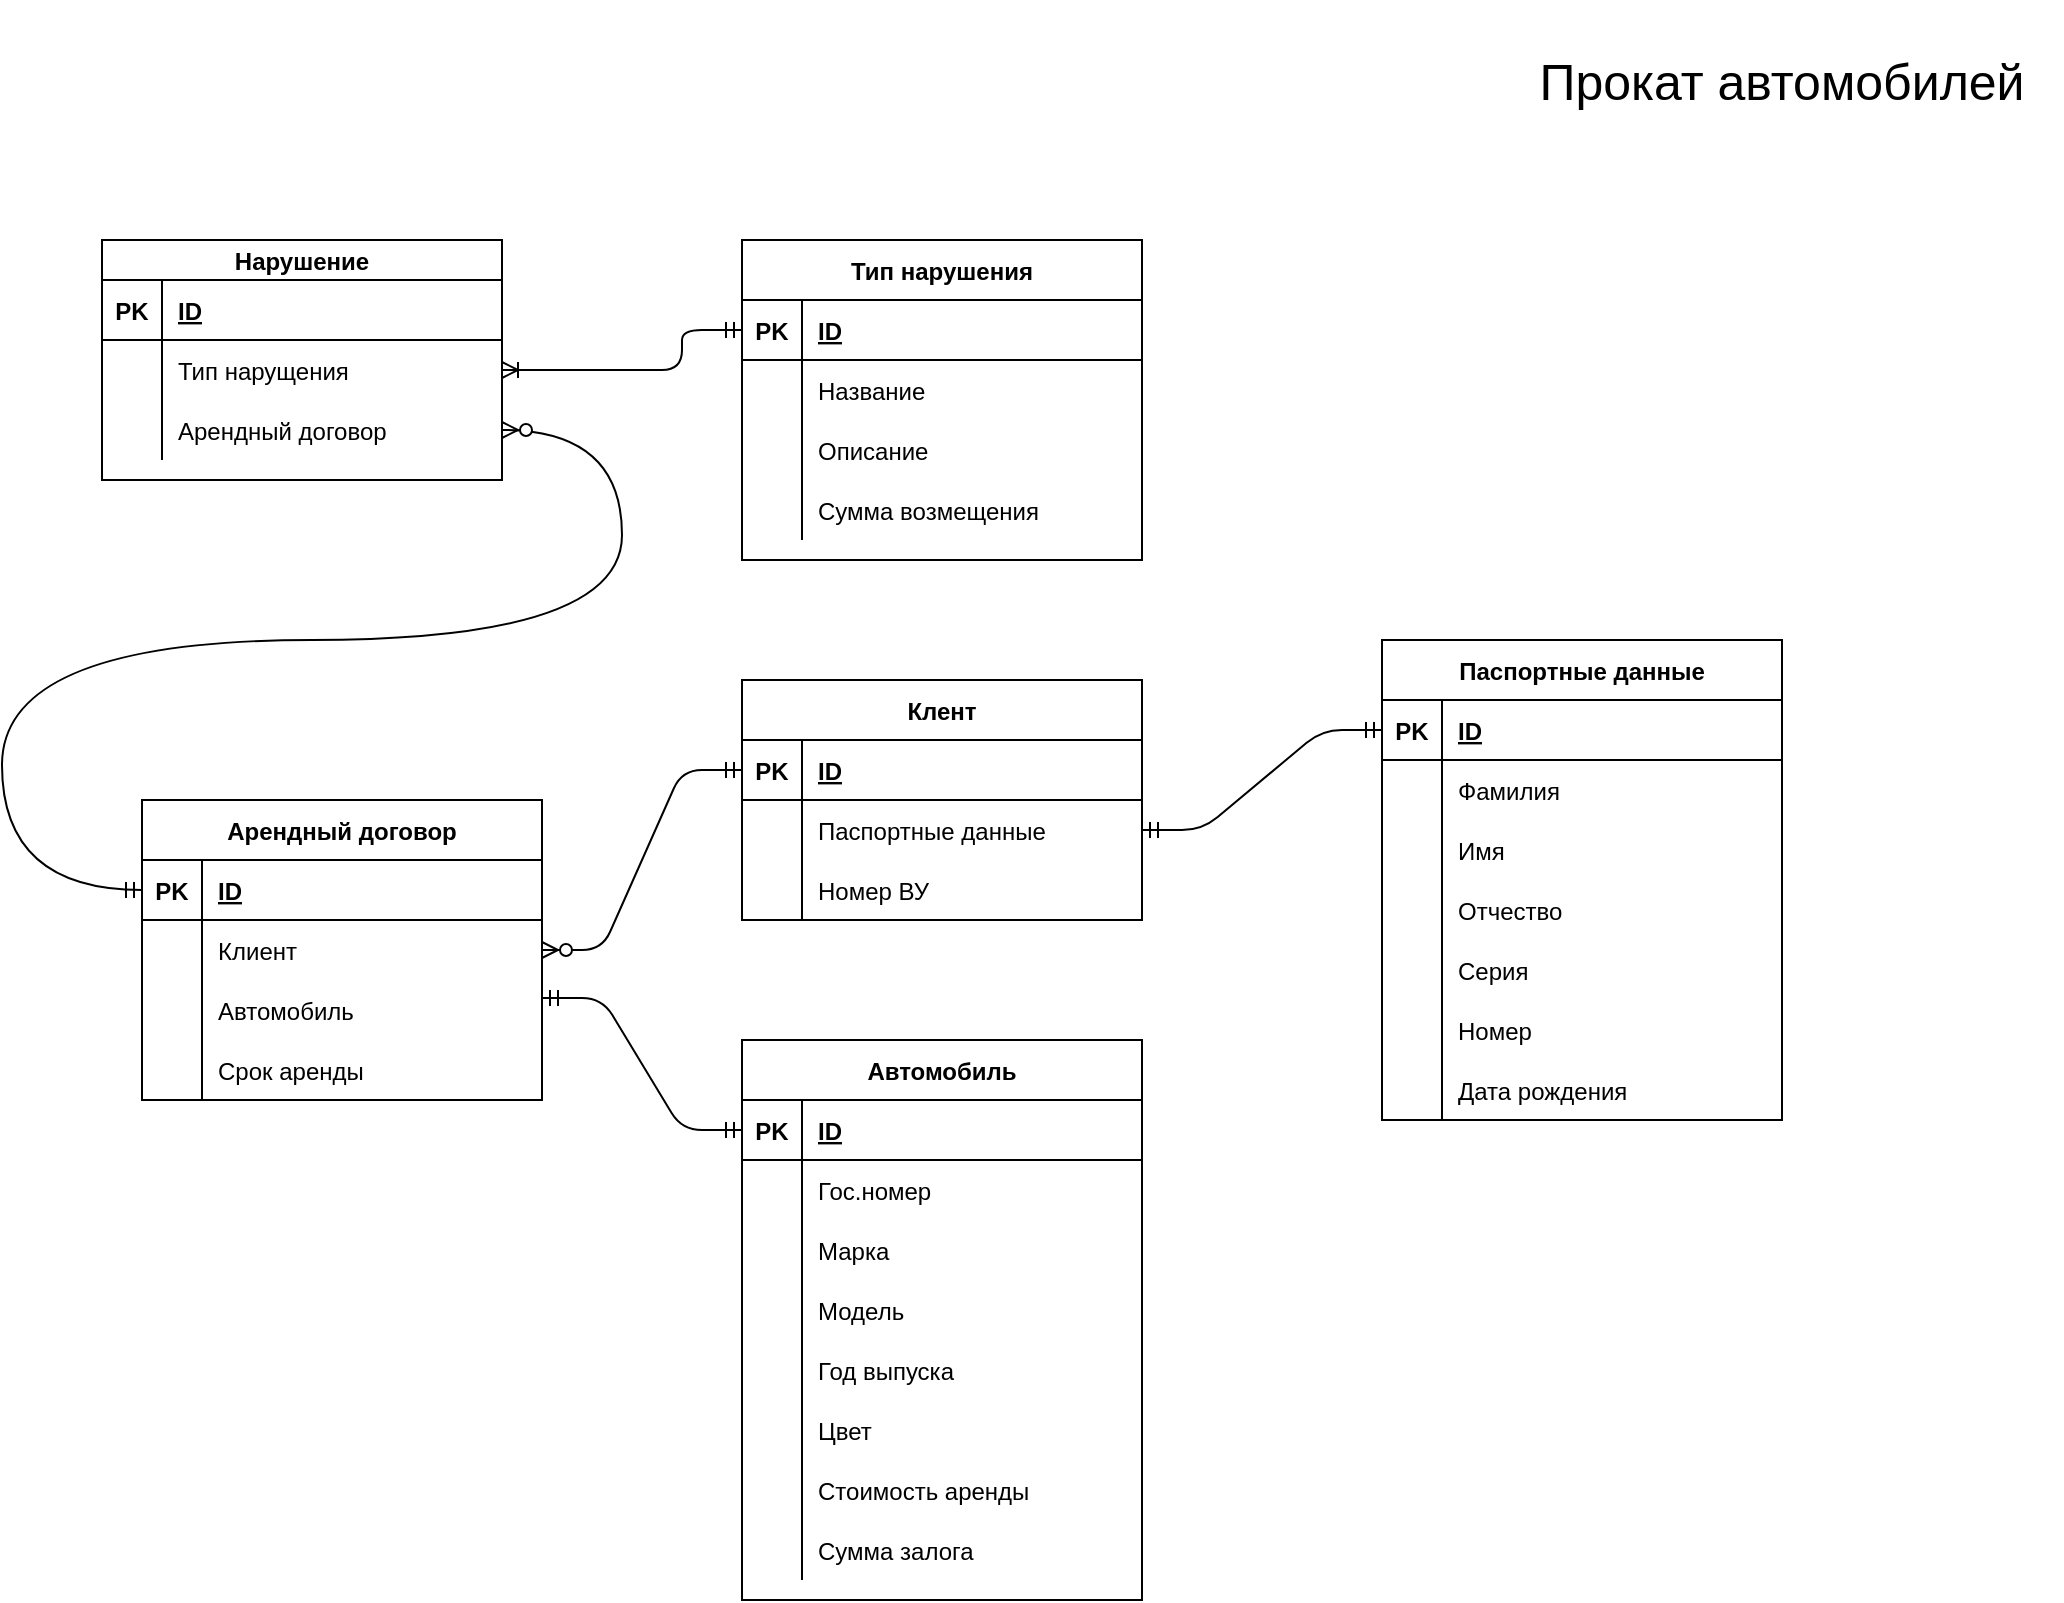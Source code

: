 <mxfile version="15.1.4" type="github">
  <diagram name="Page-1" id="e56a1550-8fbb-45ad-956c-1786394a9013">
    <mxGraphModel dx="1360" dy="829" grid="1" gridSize="10" guides="1" tooltips="1" connect="1" arrows="1" fold="1" page="1" pageScale="1" pageWidth="1100" pageHeight="850" background="none" math="0" shadow="0">
      <root>
        <mxCell id="0" />
        <mxCell id="1" parent="0" />
        <mxCell id="ljTXzxOZMEwX_iiFz3iI-2" value="&lt;font style=&quot;font-size: 25px&quot;&gt;Прокат автомобилей&lt;/font&gt;" style="text;html=1;strokeColor=none;fillColor=none;align=center;verticalAlign=middle;whiteSpace=wrap;rounded=0;" parent="1" vertex="1">
          <mxGeometry x="820" width="280" height="80" as="geometry" />
        </mxCell>
        <mxCell id="ljTXzxOZMEwX_iiFz3iI-3" value="Автомобиль" style="shape=table;startSize=30;container=1;collapsible=1;childLayout=tableLayout;fixedRows=1;rowLines=0;fontStyle=1;align=center;resizeLast=1;" parent="1" vertex="1">
          <mxGeometry x="440" y="520" width="200" height="280" as="geometry" />
        </mxCell>
        <mxCell id="ljTXzxOZMEwX_iiFz3iI-4" value="" style="shape=partialRectangle;collapsible=0;dropTarget=0;pointerEvents=0;fillColor=none;top=0;left=0;bottom=1;right=0;points=[[0,0.5],[1,0.5]];portConstraint=eastwest;" parent="ljTXzxOZMEwX_iiFz3iI-3" vertex="1">
          <mxGeometry y="30" width="200" height="30" as="geometry" />
        </mxCell>
        <mxCell id="ljTXzxOZMEwX_iiFz3iI-5" value="PK" style="shape=partialRectangle;connectable=0;fillColor=none;top=0;left=0;bottom=0;right=0;fontStyle=1;overflow=hidden;" parent="ljTXzxOZMEwX_iiFz3iI-4" vertex="1">
          <mxGeometry width="30" height="30" as="geometry" />
        </mxCell>
        <mxCell id="ljTXzxOZMEwX_iiFz3iI-6" value="ID" style="shape=partialRectangle;connectable=0;fillColor=none;top=0;left=0;bottom=0;right=0;align=left;spacingLeft=6;fontStyle=5;overflow=hidden;" parent="ljTXzxOZMEwX_iiFz3iI-4" vertex="1">
          <mxGeometry x="30" width="170" height="30" as="geometry" />
        </mxCell>
        <mxCell id="ljTXzxOZMEwX_iiFz3iI-10" value="" style="shape=partialRectangle;collapsible=0;dropTarget=0;pointerEvents=0;fillColor=none;top=0;left=0;bottom=0;right=0;points=[[0,0.5],[1,0.5]];portConstraint=eastwest;" parent="ljTXzxOZMEwX_iiFz3iI-3" vertex="1">
          <mxGeometry y="60" width="200" height="30" as="geometry" />
        </mxCell>
        <mxCell id="ljTXzxOZMEwX_iiFz3iI-11" value="" style="shape=partialRectangle;connectable=0;fillColor=none;top=0;left=0;bottom=0;right=0;editable=1;overflow=hidden;" parent="ljTXzxOZMEwX_iiFz3iI-10" vertex="1">
          <mxGeometry width="30" height="30" as="geometry" />
        </mxCell>
        <mxCell id="ljTXzxOZMEwX_iiFz3iI-12" value="Гос.номер" style="shape=partialRectangle;connectable=0;fillColor=none;top=0;left=0;bottom=0;right=0;align=left;spacingLeft=6;overflow=hidden;" parent="ljTXzxOZMEwX_iiFz3iI-10" vertex="1">
          <mxGeometry x="30" width="170" height="30" as="geometry" />
        </mxCell>
        <mxCell id="ljTXzxOZMEwX_iiFz3iI-13" value="" style="shape=partialRectangle;collapsible=0;dropTarget=0;pointerEvents=0;fillColor=none;top=0;left=0;bottom=0;right=0;points=[[0,0.5],[1,0.5]];portConstraint=eastwest;" parent="ljTXzxOZMEwX_iiFz3iI-3" vertex="1">
          <mxGeometry y="90" width="200" height="30" as="geometry" />
        </mxCell>
        <mxCell id="ljTXzxOZMEwX_iiFz3iI-14" value="" style="shape=partialRectangle;connectable=0;fillColor=none;top=0;left=0;bottom=0;right=0;editable=1;overflow=hidden;" parent="ljTXzxOZMEwX_iiFz3iI-13" vertex="1">
          <mxGeometry width="30" height="30" as="geometry" />
        </mxCell>
        <mxCell id="ljTXzxOZMEwX_iiFz3iI-15" value="Марка" style="shape=partialRectangle;connectable=0;fillColor=none;top=0;left=0;bottom=0;right=0;align=left;spacingLeft=6;overflow=hidden;" parent="ljTXzxOZMEwX_iiFz3iI-13" vertex="1">
          <mxGeometry x="30" width="170" height="30" as="geometry" />
        </mxCell>
        <mxCell id="ljTXzxOZMEwX_iiFz3iI-16" value="" style="shape=partialRectangle;collapsible=0;dropTarget=0;pointerEvents=0;fillColor=none;top=0;left=0;bottom=0;right=0;points=[[0,0.5],[1,0.5]];portConstraint=eastwest;" parent="ljTXzxOZMEwX_iiFz3iI-3" vertex="1">
          <mxGeometry y="120" width="200" height="30" as="geometry" />
        </mxCell>
        <mxCell id="ljTXzxOZMEwX_iiFz3iI-17" value="" style="shape=partialRectangle;connectable=0;fillColor=none;top=0;left=0;bottom=0;right=0;editable=1;overflow=hidden;" parent="ljTXzxOZMEwX_iiFz3iI-16" vertex="1">
          <mxGeometry width="30" height="30" as="geometry" />
        </mxCell>
        <mxCell id="ljTXzxOZMEwX_iiFz3iI-18" value="Модель" style="shape=partialRectangle;connectable=0;fillColor=none;top=0;left=0;bottom=0;right=0;align=left;spacingLeft=6;overflow=hidden;" parent="ljTXzxOZMEwX_iiFz3iI-16" vertex="1">
          <mxGeometry x="30" width="170" height="30" as="geometry" />
        </mxCell>
        <mxCell id="ljTXzxOZMEwX_iiFz3iI-19" value="" style="shape=partialRectangle;collapsible=0;dropTarget=0;pointerEvents=0;fillColor=none;top=0;left=0;bottom=0;right=0;points=[[0,0.5],[1,0.5]];portConstraint=eastwest;" parent="ljTXzxOZMEwX_iiFz3iI-3" vertex="1">
          <mxGeometry y="150" width="200" height="30" as="geometry" />
        </mxCell>
        <mxCell id="ljTXzxOZMEwX_iiFz3iI-20" value="" style="shape=partialRectangle;connectable=0;fillColor=none;top=0;left=0;bottom=0;right=0;editable=1;overflow=hidden;" parent="ljTXzxOZMEwX_iiFz3iI-19" vertex="1">
          <mxGeometry width="30" height="30" as="geometry" />
        </mxCell>
        <mxCell id="ljTXzxOZMEwX_iiFz3iI-21" value="Год выпуска" style="shape=partialRectangle;connectable=0;fillColor=none;top=0;left=0;bottom=0;right=0;align=left;spacingLeft=6;overflow=hidden;" parent="ljTXzxOZMEwX_iiFz3iI-19" vertex="1">
          <mxGeometry x="30" width="170" height="30" as="geometry" />
        </mxCell>
        <mxCell id="ljTXzxOZMEwX_iiFz3iI-35" value="" style="shape=partialRectangle;collapsible=0;dropTarget=0;pointerEvents=0;fillColor=none;top=0;left=0;bottom=0;right=0;points=[[0,0.5],[1,0.5]];portConstraint=eastwest;" parent="ljTXzxOZMEwX_iiFz3iI-3" vertex="1">
          <mxGeometry y="180" width="200" height="30" as="geometry" />
        </mxCell>
        <mxCell id="ljTXzxOZMEwX_iiFz3iI-36" value="" style="shape=partialRectangle;connectable=0;fillColor=none;top=0;left=0;bottom=0;right=0;editable=1;overflow=hidden;" parent="ljTXzxOZMEwX_iiFz3iI-35" vertex="1">
          <mxGeometry width="30" height="30" as="geometry" />
        </mxCell>
        <mxCell id="ljTXzxOZMEwX_iiFz3iI-37" value="Цвет" style="shape=partialRectangle;connectable=0;fillColor=none;top=0;left=0;bottom=0;right=0;align=left;spacingLeft=6;overflow=hidden;" parent="ljTXzxOZMEwX_iiFz3iI-35" vertex="1">
          <mxGeometry x="30" width="170" height="30" as="geometry" />
        </mxCell>
        <mxCell id="ljTXzxOZMEwX_iiFz3iI-57" value="" style="shape=partialRectangle;collapsible=0;dropTarget=0;pointerEvents=0;fillColor=none;top=0;left=0;bottom=0;right=0;points=[[0,0.5],[1,0.5]];portConstraint=eastwest;" parent="ljTXzxOZMEwX_iiFz3iI-3" vertex="1">
          <mxGeometry y="210" width="200" height="30" as="geometry" />
        </mxCell>
        <mxCell id="ljTXzxOZMEwX_iiFz3iI-58" value="" style="shape=partialRectangle;connectable=0;fillColor=none;top=0;left=0;bottom=0;right=0;editable=1;overflow=hidden;" parent="ljTXzxOZMEwX_iiFz3iI-57" vertex="1">
          <mxGeometry width="30" height="30" as="geometry" />
        </mxCell>
        <mxCell id="ljTXzxOZMEwX_iiFz3iI-59" value="Стоимость аренды" style="shape=partialRectangle;connectable=0;fillColor=none;top=0;left=0;bottom=0;right=0;align=left;spacingLeft=6;overflow=hidden;" parent="ljTXzxOZMEwX_iiFz3iI-57" vertex="1">
          <mxGeometry x="30" width="170" height="30" as="geometry" />
        </mxCell>
        <mxCell id="ljTXzxOZMEwX_iiFz3iI-38" value="" style="shape=partialRectangle;collapsible=0;dropTarget=0;pointerEvents=0;fillColor=none;top=0;left=0;bottom=0;right=0;points=[[0,0.5],[1,0.5]];portConstraint=eastwest;" parent="ljTXzxOZMEwX_iiFz3iI-3" vertex="1">
          <mxGeometry y="240" width="200" height="30" as="geometry" />
        </mxCell>
        <mxCell id="ljTXzxOZMEwX_iiFz3iI-39" value="" style="shape=partialRectangle;connectable=0;fillColor=none;top=0;left=0;bottom=0;right=0;editable=1;overflow=hidden;" parent="ljTXzxOZMEwX_iiFz3iI-38" vertex="1">
          <mxGeometry width="30" height="30" as="geometry" />
        </mxCell>
        <mxCell id="ljTXzxOZMEwX_iiFz3iI-40" value="Сумма залога" style="shape=partialRectangle;connectable=0;fillColor=none;top=0;left=0;bottom=0;right=0;align=left;spacingLeft=6;overflow=hidden;" parent="ljTXzxOZMEwX_iiFz3iI-38" vertex="1">
          <mxGeometry x="30" width="170" height="30" as="geometry" />
        </mxCell>
        <mxCell id="ljTXzxOZMEwX_iiFz3iI-22" value="Клент" style="shape=table;startSize=30;container=1;collapsible=1;childLayout=tableLayout;fixedRows=1;rowLines=0;fontStyle=1;align=center;resizeLast=1;" parent="1" vertex="1">
          <mxGeometry x="440" y="340" width="200" height="120" as="geometry" />
        </mxCell>
        <mxCell id="ljTXzxOZMEwX_iiFz3iI-23" value="" style="shape=partialRectangle;collapsible=0;dropTarget=0;pointerEvents=0;fillColor=none;top=0;left=0;bottom=1;right=0;points=[[0,0.5],[1,0.5]];portConstraint=eastwest;" parent="ljTXzxOZMEwX_iiFz3iI-22" vertex="1">
          <mxGeometry y="30" width="200" height="30" as="geometry" />
        </mxCell>
        <mxCell id="ljTXzxOZMEwX_iiFz3iI-24" value="PK" style="shape=partialRectangle;connectable=0;fillColor=none;top=0;left=0;bottom=0;right=0;fontStyle=1;overflow=hidden;" parent="ljTXzxOZMEwX_iiFz3iI-23" vertex="1">
          <mxGeometry width="30" height="30" as="geometry" />
        </mxCell>
        <mxCell id="ljTXzxOZMEwX_iiFz3iI-25" value="ID" style="shape=partialRectangle;connectable=0;fillColor=none;top=0;left=0;bottom=0;right=0;align=left;spacingLeft=6;fontStyle=5;overflow=hidden;" parent="ljTXzxOZMEwX_iiFz3iI-23" vertex="1">
          <mxGeometry x="30" width="170" height="30" as="geometry" />
        </mxCell>
        <mxCell id="ljTXzxOZMEwX_iiFz3iI-26" value="" style="shape=partialRectangle;collapsible=0;dropTarget=0;pointerEvents=0;fillColor=none;top=0;left=0;bottom=0;right=0;points=[[0,0.5],[1,0.5]];portConstraint=eastwest;" parent="ljTXzxOZMEwX_iiFz3iI-22" vertex="1">
          <mxGeometry y="60" width="200" height="30" as="geometry" />
        </mxCell>
        <mxCell id="ljTXzxOZMEwX_iiFz3iI-27" value="" style="shape=partialRectangle;connectable=0;fillColor=none;top=0;left=0;bottom=0;right=0;editable=1;overflow=hidden;" parent="ljTXzxOZMEwX_iiFz3iI-26" vertex="1">
          <mxGeometry width="30" height="30" as="geometry" />
        </mxCell>
        <mxCell id="ljTXzxOZMEwX_iiFz3iI-28" value="Паспортные данные" style="shape=partialRectangle;connectable=0;fillColor=none;top=0;left=0;bottom=0;right=0;align=left;spacingLeft=6;overflow=hidden;" parent="ljTXzxOZMEwX_iiFz3iI-26" vertex="1">
          <mxGeometry x="30" width="170" height="30" as="geometry" />
        </mxCell>
        <mxCell id="ljTXzxOZMEwX_iiFz3iI-29" value="" style="shape=partialRectangle;collapsible=0;dropTarget=0;pointerEvents=0;fillColor=none;top=0;left=0;bottom=0;right=0;points=[[0,0.5],[1,0.5]];portConstraint=eastwest;" parent="ljTXzxOZMEwX_iiFz3iI-22" vertex="1">
          <mxGeometry y="90" width="200" height="30" as="geometry" />
        </mxCell>
        <mxCell id="ljTXzxOZMEwX_iiFz3iI-30" value="" style="shape=partialRectangle;connectable=0;fillColor=none;top=0;left=0;bottom=0;right=0;editable=1;overflow=hidden;" parent="ljTXzxOZMEwX_iiFz3iI-29" vertex="1">
          <mxGeometry width="30" height="30" as="geometry" />
        </mxCell>
        <mxCell id="ljTXzxOZMEwX_iiFz3iI-31" value="Номер ВУ" style="shape=partialRectangle;connectable=0;fillColor=none;top=0;left=0;bottom=0;right=0;align=left;spacingLeft=6;overflow=hidden;" parent="ljTXzxOZMEwX_iiFz3iI-29" vertex="1">
          <mxGeometry x="30" width="170" height="30" as="geometry" />
        </mxCell>
        <mxCell id="ljTXzxOZMEwX_iiFz3iI-41" value="Арендный договор" style="shape=table;startSize=30;container=1;collapsible=1;childLayout=tableLayout;fixedRows=1;rowLines=0;fontStyle=1;align=center;resizeLast=1;" parent="1" vertex="1">
          <mxGeometry x="140" y="400" width="200" height="150" as="geometry" />
        </mxCell>
        <mxCell id="ljTXzxOZMEwX_iiFz3iI-42" value="" style="shape=partialRectangle;collapsible=0;dropTarget=0;pointerEvents=0;fillColor=none;top=0;left=0;bottom=1;right=0;points=[[0,0.5],[1,0.5]];portConstraint=eastwest;" parent="ljTXzxOZMEwX_iiFz3iI-41" vertex="1">
          <mxGeometry y="30" width="200" height="30" as="geometry" />
        </mxCell>
        <mxCell id="ljTXzxOZMEwX_iiFz3iI-43" value="PK" style="shape=partialRectangle;connectable=0;fillColor=none;top=0;left=0;bottom=0;right=0;fontStyle=1;overflow=hidden;" parent="ljTXzxOZMEwX_iiFz3iI-42" vertex="1">
          <mxGeometry width="30" height="30" as="geometry" />
        </mxCell>
        <mxCell id="ljTXzxOZMEwX_iiFz3iI-44" value="ID" style="shape=partialRectangle;connectable=0;fillColor=none;top=0;left=0;bottom=0;right=0;align=left;spacingLeft=6;fontStyle=5;overflow=hidden;" parent="ljTXzxOZMEwX_iiFz3iI-42" vertex="1">
          <mxGeometry x="30" width="170" height="30" as="geometry" />
        </mxCell>
        <mxCell id="ljTXzxOZMEwX_iiFz3iI-45" value="" style="shape=partialRectangle;collapsible=0;dropTarget=0;pointerEvents=0;fillColor=none;top=0;left=0;bottom=0;right=0;points=[[0,0.5],[1,0.5]];portConstraint=eastwest;" parent="ljTXzxOZMEwX_iiFz3iI-41" vertex="1">
          <mxGeometry y="60" width="200" height="30" as="geometry" />
        </mxCell>
        <mxCell id="ljTXzxOZMEwX_iiFz3iI-46" value="" style="shape=partialRectangle;connectable=0;fillColor=none;top=0;left=0;bottom=0;right=0;editable=1;overflow=hidden;" parent="ljTXzxOZMEwX_iiFz3iI-45" vertex="1">
          <mxGeometry width="30" height="30" as="geometry" />
        </mxCell>
        <mxCell id="ljTXzxOZMEwX_iiFz3iI-47" value="Клиент" style="shape=partialRectangle;connectable=0;fillColor=none;top=0;left=0;bottom=0;right=0;align=left;spacingLeft=6;overflow=hidden;" parent="ljTXzxOZMEwX_iiFz3iI-45" vertex="1">
          <mxGeometry x="30" width="170" height="30" as="geometry" />
        </mxCell>
        <mxCell id="ljTXzxOZMEwX_iiFz3iI-48" value="" style="shape=partialRectangle;collapsible=0;dropTarget=0;pointerEvents=0;fillColor=none;top=0;left=0;bottom=0;right=0;points=[[0,0.5],[1,0.5]];portConstraint=eastwest;" parent="ljTXzxOZMEwX_iiFz3iI-41" vertex="1">
          <mxGeometry y="90" width="200" height="30" as="geometry" />
        </mxCell>
        <mxCell id="ljTXzxOZMEwX_iiFz3iI-49" value="" style="shape=partialRectangle;connectable=0;fillColor=none;top=0;left=0;bottom=0;right=0;editable=1;overflow=hidden;" parent="ljTXzxOZMEwX_iiFz3iI-48" vertex="1">
          <mxGeometry width="30" height="30" as="geometry" />
        </mxCell>
        <mxCell id="ljTXzxOZMEwX_iiFz3iI-50" value="Автомобиль" style="shape=partialRectangle;connectable=0;fillColor=none;top=0;left=0;bottom=0;right=0;align=left;spacingLeft=6;overflow=hidden;" parent="ljTXzxOZMEwX_iiFz3iI-48" vertex="1">
          <mxGeometry x="30" width="170" height="30" as="geometry" />
        </mxCell>
        <mxCell id="ljTXzxOZMEwX_iiFz3iI-51" value="" style="shape=partialRectangle;collapsible=0;dropTarget=0;pointerEvents=0;fillColor=none;top=0;left=0;bottom=0;right=0;points=[[0,0.5],[1,0.5]];portConstraint=eastwest;" parent="ljTXzxOZMEwX_iiFz3iI-41" vertex="1">
          <mxGeometry y="120" width="200" height="30" as="geometry" />
        </mxCell>
        <mxCell id="ljTXzxOZMEwX_iiFz3iI-52" value="" style="shape=partialRectangle;connectable=0;fillColor=none;top=0;left=0;bottom=0;right=0;editable=1;overflow=hidden;" parent="ljTXzxOZMEwX_iiFz3iI-51" vertex="1">
          <mxGeometry width="30" height="30" as="geometry" />
        </mxCell>
        <mxCell id="ljTXzxOZMEwX_iiFz3iI-53" value="Срок аренды" style="shape=partialRectangle;connectable=0;fillColor=none;top=0;left=0;bottom=0;right=0;align=left;spacingLeft=6;overflow=hidden;" parent="ljTXzxOZMEwX_iiFz3iI-51" vertex="1">
          <mxGeometry x="30" width="170" height="30" as="geometry" />
        </mxCell>
        <mxCell id="H9fOd3wDhq4GKVtSOCFZ-1" value="Паспортные данные" style="shape=table;startSize=30;container=1;collapsible=1;childLayout=tableLayout;fixedRows=1;rowLines=0;fontStyle=1;align=center;resizeLast=1;" parent="1" vertex="1">
          <mxGeometry x="760" y="320" width="200" height="240" as="geometry" />
        </mxCell>
        <mxCell id="H9fOd3wDhq4GKVtSOCFZ-2" value="" style="shape=partialRectangle;collapsible=0;dropTarget=0;pointerEvents=0;fillColor=none;top=0;left=0;bottom=1;right=0;points=[[0,0.5],[1,0.5]];portConstraint=eastwest;" parent="H9fOd3wDhq4GKVtSOCFZ-1" vertex="1">
          <mxGeometry y="30" width="200" height="30" as="geometry" />
        </mxCell>
        <mxCell id="H9fOd3wDhq4GKVtSOCFZ-3" value="PK" style="shape=partialRectangle;connectable=0;fillColor=none;top=0;left=0;bottom=0;right=0;fontStyle=1;overflow=hidden;" parent="H9fOd3wDhq4GKVtSOCFZ-2" vertex="1">
          <mxGeometry width="30" height="30" as="geometry" />
        </mxCell>
        <mxCell id="H9fOd3wDhq4GKVtSOCFZ-4" value="ID" style="shape=partialRectangle;connectable=0;fillColor=none;top=0;left=0;bottom=0;right=0;align=left;spacingLeft=6;fontStyle=5;overflow=hidden;" parent="H9fOd3wDhq4GKVtSOCFZ-2" vertex="1">
          <mxGeometry x="30" width="170" height="30" as="geometry" />
        </mxCell>
        <mxCell id="H9fOd3wDhq4GKVtSOCFZ-5" value="" style="shape=partialRectangle;collapsible=0;dropTarget=0;pointerEvents=0;fillColor=none;top=0;left=0;bottom=0;right=0;points=[[0,0.5],[1,0.5]];portConstraint=eastwest;" parent="H9fOd3wDhq4GKVtSOCFZ-1" vertex="1">
          <mxGeometry y="60" width="200" height="30" as="geometry" />
        </mxCell>
        <mxCell id="H9fOd3wDhq4GKVtSOCFZ-6" value="" style="shape=partialRectangle;connectable=0;fillColor=none;top=0;left=0;bottom=0;right=0;editable=1;overflow=hidden;" parent="H9fOd3wDhq4GKVtSOCFZ-5" vertex="1">
          <mxGeometry width="30" height="30" as="geometry" />
        </mxCell>
        <mxCell id="H9fOd3wDhq4GKVtSOCFZ-7" value="Фамилия" style="shape=partialRectangle;connectable=0;fillColor=none;top=0;left=0;bottom=0;right=0;align=left;spacingLeft=6;overflow=hidden;" parent="H9fOd3wDhq4GKVtSOCFZ-5" vertex="1">
          <mxGeometry x="30" width="170" height="30" as="geometry" />
        </mxCell>
        <mxCell id="H9fOd3wDhq4GKVtSOCFZ-8" value="" style="shape=partialRectangle;collapsible=0;dropTarget=0;pointerEvents=0;fillColor=none;top=0;left=0;bottom=0;right=0;points=[[0,0.5],[1,0.5]];portConstraint=eastwest;" parent="H9fOd3wDhq4GKVtSOCFZ-1" vertex="1">
          <mxGeometry y="90" width="200" height="30" as="geometry" />
        </mxCell>
        <mxCell id="H9fOd3wDhq4GKVtSOCFZ-9" value="" style="shape=partialRectangle;connectable=0;fillColor=none;top=0;left=0;bottom=0;right=0;editable=1;overflow=hidden;" parent="H9fOd3wDhq4GKVtSOCFZ-8" vertex="1">
          <mxGeometry width="30" height="30" as="geometry" />
        </mxCell>
        <mxCell id="H9fOd3wDhq4GKVtSOCFZ-10" value="Имя" style="shape=partialRectangle;connectable=0;fillColor=none;top=0;left=0;bottom=0;right=0;align=left;spacingLeft=6;overflow=hidden;" parent="H9fOd3wDhq4GKVtSOCFZ-8" vertex="1">
          <mxGeometry x="30" width="170" height="30" as="geometry" />
        </mxCell>
        <mxCell id="H9fOd3wDhq4GKVtSOCFZ-11" value="" style="shape=partialRectangle;collapsible=0;dropTarget=0;pointerEvents=0;fillColor=none;top=0;left=0;bottom=0;right=0;points=[[0,0.5],[1,0.5]];portConstraint=eastwest;" parent="H9fOd3wDhq4GKVtSOCFZ-1" vertex="1">
          <mxGeometry y="120" width="200" height="30" as="geometry" />
        </mxCell>
        <mxCell id="H9fOd3wDhq4GKVtSOCFZ-12" value="" style="shape=partialRectangle;connectable=0;fillColor=none;top=0;left=0;bottom=0;right=0;editable=1;overflow=hidden;" parent="H9fOd3wDhq4GKVtSOCFZ-11" vertex="1">
          <mxGeometry width="30" height="30" as="geometry" />
        </mxCell>
        <mxCell id="H9fOd3wDhq4GKVtSOCFZ-13" value="Отчество" style="shape=partialRectangle;connectable=0;fillColor=none;top=0;left=0;bottom=0;right=0;align=left;spacingLeft=6;overflow=hidden;" parent="H9fOd3wDhq4GKVtSOCFZ-11" vertex="1">
          <mxGeometry x="30" width="170" height="30" as="geometry" />
        </mxCell>
        <mxCell id="H9fOd3wDhq4GKVtSOCFZ-14" value="" style="shape=partialRectangle;collapsible=0;dropTarget=0;pointerEvents=0;fillColor=none;top=0;left=0;bottom=0;right=0;points=[[0,0.5],[1,0.5]];portConstraint=eastwest;" parent="H9fOd3wDhq4GKVtSOCFZ-1" vertex="1">
          <mxGeometry y="150" width="200" height="30" as="geometry" />
        </mxCell>
        <mxCell id="H9fOd3wDhq4GKVtSOCFZ-15" value="" style="shape=partialRectangle;connectable=0;fillColor=none;top=0;left=0;bottom=0;right=0;editable=1;overflow=hidden;" parent="H9fOd3wDhq4GKVtSOCFZ-14" vertex="1">
          <mxGeometry width="30" height="30" as="geometry" />
        </mxCell>
        <mxCell id="H9fOd3wDhq4GKVtSOCFZ-16" value="Серия" style="shape=partialRectangle;connectable=0;fillColor=none;top=0;left=0;bottom=0;right=0;align=left;spacingLeft=6;overflow=hidden;" parent="H9fOd3wDhq4GKVtSOCFZ-14" vertex="1">
          <mxGeometry x="30" width="170" height="30" as="geometry" />
        </mxCell>
        <mxCell id="H9fOd3wDhq4GKVtSOCFZ-17" value="" style="shape=partialRectangle;collapsible=0;dropTarget=0;pointerEvents=0;fillColor=none;top=0;left=0;bottom=0;right=0;points=[[0,0.5],[1,0.5]];portConstraint=eastwest;" parent="H9fOd3wDhq4GKVtSOCFZ-1" vertex="1">
          <mxGeometry y="180" width="200" height="30" as="geometry" />
        </mxCell>
        <mxCell id="H9fOd3wDhq4GKVtSOCFZ-18" value="" style="shape=partialRectangle;connectable=0;fillColor=none;top=0;left=0;bottom=0;right=0;editable=1;overflow=hidden;" parent="H9fOd3wDhq4GKVtSOCFZ-17" vertex="1">
          <mxGeometry width="30" height="30" as="geometry" />
        </mxCell>
        <mxCell id="H9fOd3wDhq4GKVtSOCFZ-19" value="Номер" style="shape=partialRectangle;connectable=0;fillColor=none;top=0;left=0;bottom=0;right=0;align=left;spacingLeft=6;overflow=hidden;" parent="H9fOd3wDhq4GKVtSOCFZ-17" vertex="1">
          <mxGeometry x="30" width="170" height="30" as="geometry" />
        </mxCell>
        <mxCell id="H9fOd3wDhq4GKVtSOCFZ-20" value="" style="shape=partialRectangle;collapsible=0;dropTarget=0;pointerEvents=0;fillColor=none;top=0;left=0;bottom=0;right=0;points=[[0,0.5],[1,0.5]];portConstraint=eastwest;" parent="H9fOd3wDhq4GKVtSOCFZ-1" vertex="1">
          <mxGeometry y="210" width="200" height="30" as="geometry" />
        </mxCell>
        <mxCell id="H9fOd3wDhq4GKVtSOCFZ-21" value="" style="shape=partialRectangle;connectable=0;fillColor=none;top=0;left=0;bottom=0;right=0;editable=1;overflow=hidden;" parent="H9fOd3wDhq4GKVtSOCFZ-20" vertex="1">
          <mxGeometry width="30" height="30" as="geometry" />
        </mxCell>
        <mxCell id="H9fOd3wDhq4GKVtSOCFZ-22" value="Дата рождения" style="shape=partialRectangle;connectable=0;fillColor=none;top=0;left=0;bottom=0;right=0;align=left;spacingLeft=6;overflow=hidden;" parent="H9fOd3wDhq4GKVtSOCFZ-20" vertex="1">
          <mxGeometry x="30" width="170" height="30" as="geometry" />
        </mxCell>
        <mxCell id="H9fOd3wDhq4GKVtSOCFZ-36" value="Нарушение" style="shape=table;startSize=20;container=1;collapsible=1;childLayout=tableLayout;fixedRows=1;rowLines=0;fontStyle=1;align=center;resizeLast=1;" parent="1" vertex="1">
          <mxGeometry x="120" y="120" width="200" height="120" as="geometry" />
        </mxCell>
        <mxCell id="H9fOd3wDhq4GKVtSOCFZ-37" value="" style="shape=partialRectangle;collapsible=0;dropTarget=0;pointerEvents=0;fillColor=none;top=0;left=0;bottom=1;right=0;points=[[0,0.5],[1,0.5]];portConstraint=eastwest;" parent="H9fOd3wDhq4GKVtSOCFZ-36" vertex="1">
          <mxGeometry y="20" width="200" height="30" as="geometry" />
        </mxCell>
        <mxCell id="H9fOd3wDhq4GKVtSOCFZ-38" value="PK" style="shape=partialRectangle;connectable=0;fillColor=none;top=0;left=0;bottom=0;right=0;fontStyle=1;overflow=hidden;" parent="H9fOd3wDhq4GKVtSOCFZ-37" vertex="1">
          <mxGeometry width="30" height="30" as="geometry" />
        </mxCell>
        <mxCell id="H9fOd3wDhq4GKVtSOCFZ-39" value="ID" style="shape=partialRectangle;connectable=0;fillColor=none;top=0;left=0;bottom=0;right=0;align=left;spacingLeft=6;fontStyle=5;overflow=hidden;" parent="H9fOd3wDhq4GKVtSOCFZ-37" vertex="1">
          <mxGeometry x="30" width="170" height="30" as="geometry" />
        </mxCell>
        <mxCell id="H9fOd3wDhq4GKVtSOCFZ-43" value="" style="shape=partialRectangle;collapsible=0;dropTarget=0;pointerEvents=0;fillColor=none;top=0;left=0;bottom=0;right=0;points=[[0,0.5],[1,0.5]];portConstraint=eastwest;" parent="H9fOd3wDhq4GKVtSOCFZ-36" vertex="1">
          <mxGeometry y="50" width="200" height="30" as="geometry" />
        </mxCell>
        <mxCell id="H9fOd3wDhq4GKVtSOCFZ-44" value="" style="shape=partialRectangle;connectable=0;fillColor=none;top=0;left=0;bottom=0;right=0;editable=1;overflow=hidden;" parent="H9fOd3wDhq4GKVtSOCFZ-43" vertex="1">
          <mxGeometry width="30" height="30" as="geometry" />
        </mxCell>
        <mxCell id="H9fOd3wDhq4GKVtSOCFZ-45" value="Тип нарущения" style="shape=partialRectangle;connectable=0;fillColor=none;top=0;left=0;bottom=0;right=0;align=left;spacingLeft=6;overflow=hidden;" parent="H9fOd3wDhq4GKVtSOCFZ-43" vertex="1">
          <mxGeometry x="30" width="170" height="30" as="geometry" />
        </mxCell>
        <mxCell id="H9fOd3wDhq4GKVtSOCFZ-40" value="" style="shape=partialRectangle;collapsible=0;dropTarget=0;pointerEvents=0;fillColor=none;top=0;left=0;bottom=0;right=0;points=[[0,0.5],[1,0.5]];portConstraint=eastwest;" parent="H9fOd3wDhq4GKVtSOCFZ-36" vertex="1">
          <mxGeometry y="80" width="200" height="30" as="geometry" />
        </mxCell>
        <mxCell id="H9fOd3wDhq4GKVtSOCFZ-41" value="" style="shape=partialRectangle;connectable=0;fillColor=none;top=0;left=0;bottom=0;right=0;editable=1;overflow=hidden;" parent="H9fOd3wDhq4GKVtSOCFZ-40" vertex="1">
          <mxGeometry width="30" height="30" as="geometry" />
        </mxCell>
        <mxCell id="H9fOd3wDhq4GKVtSOCFZ-42" value="Арендный договор" style="shape=partialRectangle;connectable=0;fillColor=none;top=0;left=0;bottom=0;right=0;align=left;spacingLeft=6;overflow=hidden;" parent="H9fOd3wDhq4GKVtSOCFZ-40" vertex="1">
          <mxGeometry x="30" width="170" height="30" as="geometry" />
        </mxCell>
        <mxCell id="H9fOd3wDhq4GKVtSOCFZ-51" value="Тип нарушения" style="shape=table;startSize=30;container=1;collapsible=1;childLayout=tableLayout;fixedRows=1;rowLines=0;fontStyle=1;align=center;resizeLast=1;" parent="1" vertex="1">
          <mxGeometry x="440" y="120" width="200" height="160" as="geometry" />
        </mxCell>
        <mxCell id="H9fOd3wDhq4GKVtSOCFZ-52" value="" style="shape=partialRectangle;collapsible=0;dropTarget=0;pointerEvents=0;fillColor=none;top=0;left=0;bottom=1;right=0;points=[[0,0.5],[1,0.5]];portConstraint=eastwest;" parent="H9fOd3wDhq4GKVtSOCFZ-51" vertex="1">
          <mxGeometry y="30" width="200" height="30" as="geometry" />
        </mxCell>
        <mxCell id="H9fOd3wDhq4GKVtSOCFZ-53" value="PK" style="shape=partialRectangle;connectable=0;fillColor=none;top=0;left=0;bottom=0;right=0;fontStyle=1;overflow=hidden;" parent="H9fOd3wDhq4GKVtSOCFZ-52" vertex="1">
          <mxGeometry width="30" height="30" as="geometry" />
        </mxCell>
        <mxCell id="H9fOd3wDhq4GKVtSOCFZ-54" value="ID" style="shape=partialRectangle;connectable=0;fillColor=none;top=0;left=0;bottom=0;right=0;align=left;spacingLeft=6;fontStyle=5;overflow=hidden;" parent="H9fOd3wDhq4GKVtSOCFZ-52" vertex="1">
          <mxGeometry x="30" width="170" height="30" as="geometry" />
        </mxCell>
        <mxCell id="H9fOd3wDhq4GKVtSOCFZ-55" value="" style="shape=partialRectangle;collapsible=0;dropTarget=0;pointerEvents=0;fillColor=none;top=0;left=0;bottom=0;right=0;points=[[0,0.5],[1,0.5]];portConstraint=eastwest;" parent="H9fOd3wDhq4GKVtSOCFZ-51" vertex="1">
          <mxGeometry y="60" width="200" height="30" as="geometry" />
        </mxCell>
        <mxCell id="H9fOd3wDhq4GKVtSOCFZ-56" value="" style="shape=partialRectangle;connectable=0;fillColor=none;top=0;left=0;bottom=0;right=0;editable=1;overflow=hidden;" parent="H9fOd3wDhq4GKVtSOCFZ-55" vertex="1">
          <mxGeometry width="30" height="30" as="geometry" />
        </mxCell>
        <mxCell id="H9fOd3wDhq4GKVtSOCFZ-57" value="Название" style="shape=partialRectangle;connectable=0;fillColor=none;top=0;left=0;bottom=0;right=0;align=left;spacingLeft=6;overflow=hidden;" parent="H9fOd3wDhq4GKVtSOCFZ-55" vertex="1">
          <mxGeometry x="30" width="170" height="30" as="geometry" />
        </mxCell>
        <mxCell id="H9fOd3wDhq4GKVtSOCFZ-58" value="" style="shape=partialRectangle;collapsible=0;dropTarget=0;pointerEvents=0;fillColor=none;top=0;left=0;bottom=0;right=0;points=[[0,0.5],[1,0.5]];portConstraint=eastwest;" parent="H9fOd3wDhq4GKVtSOCFZ-51" vertex="1">
          <mxGeometry y="90" width="200" height="30" as="geometry" />
        </mxCell>
        <mxCell id="H9fOd3wDhq4GKVtSOCFZ-59" value="" style="shape=partialRectangle;connectable=0;fillColor=none;top=0;left=0;bottom=0;right=0;editable=1;overflow=hidden;" parent="H9fOd3wDhq4GKVtSOCFZ-58" vertex="1">
          <mxGeometry width="30" height="30" as="geometry" />
        </mxCell>
        <mxCell id="H9fOd3wDhq4GKVtSOCFZ-60" value="Описание" style="shape=partialRectangle;connectable=0;fillColor=none;top=0;left=0;bottom=0;right=0;align=left;spacingLeft=6;overflow=hidden;" parent="H9fOd3wDhq4GKVtSOCFZ-58" vertex="1">
          <mxGeometry x="30" width="170" height="30" as="geometry" />
        </mxCell>
        <mxCell id="H9fOd3wDhq4GKVtSOCFZ-61" value="" style="shape=partialRectangle;collapsible=0;dropTarget=0;pointerEvents=0;fillColor=none;top=0;left=0;bottom=0;right=0;points=[[0,0.5],[1,0.5]];portConstraint=eastwest;" parent="H9fOd3wDhq4GKVtSOCFZ-51" vertex="1">
          <mxGeometry y="120" width="200" height="30" as="geometry" />
        </mxCell>
        <mxCell id="H9fOd3wDhq4GKVtSOCFZ-62" value="" style="shape=partialRectangle;connectable=0;fillColor=none;top=0;left=0;bottom=0;right=0;editable=1;overflow=hidden;" parent="H9fOd3wDhq4GKVtSOCFZ-61" vertex="1">
          <mxGeometry width="30" height="30" as="geometry" />
        </mxCell>
        <mxCell id="H9fOd3wDhq4GKVtSOCFZ-63" value="Сумма возмещения" style="shape=partialRectangle;connectable=0;fillColor=none;top=0;left=0;bottom=0;right=0;align=left;spacingLeft=6;overflow=hidden;" parent="H9fOd3wDhq4GKVtSOCFZ-61" vertex="1">
          <mxGeometry x="30" width="170" height="30" as="geometry" />
        </mxCell>
        <mxCell id="H9fOd3wDhq4GKVtSOCFZ-66" value="" style="edgeStyle=entityRelationEdgeStyle;fontSize=12;html=1;endArrow=ERmandOne;startArrow=ERmandOne;exitX=1;exitY=0.5;exitDx=0;exitDy=0;entryX=0;entryY=0.5;entryDx=0;entryDy=0;" parent="1" source="ljTXzxOZMEwX_iiFz3iI-26" target="H9fOd3wDhq4GKVtSOCFZ-2" edge="1">
          <mxGeometry width="100" height="100" relative="1" as="geometry">
            <mxPoint x="720" y="230" as="sourcePoint" />
            <mxPoint x="820" y="130" as="targetPoint" />
          </mxGeometry>
        </mxCell>
        <mxCell id="H9fOd3wDhq4GKVtSOCFZ-73" value="" style="edgeStyle=orthogonalEdgeStyle;fontSize=12;html=1;endArrow=ERmandOne;endFill=0;exitX=1;exitY=0.5;exitDx=0;exitDy=0;startArrow=ERzeroToMany;startFill=1;entryX=0;entryY=0.5;entryDx=0;entryDy=0;elbow=vertical;curved=1;" parent="1" source="H9fOd3wDhq4GKVtSOCFZ-40" edge="1" target="ljTXzxOZMEwX_iiFz3iI-42">
          <mxGeometry width="100" height="100" relative="1" as="geometry">
            <mxPoint x="550" y="310" as="sourcePoint" />
            <mxPoint x="116" y="570" as="targetPoint" />
            <Array as="points">
              <mxPoint x="380" y="215" />
              <mxPoint x="380" y="320" />
              <mxPoint x="70" y="320" />
              <mxPoint x="70" y="445" />
            </Array>
          </mxGeometry>
        </mxCell>
        <mxCell id="H9fOd3wDhq4GKVtSOCFZ-74" value="" style="edgeStyle=elbowEdgeStyle;fontSize=12;html=1;endArrow=ERmandOne;endFill=0;exitX=1;exitY=0.5;exitDx=0;exitDy=0;entryX=0;entryY=0.5;entryDx=0;entryDy=0;startArrow=ERoneToMany;startFill=0;" parent="1" source="H9fOd3wDhq4GKVtSOCFZ-43" edge="1" target="H9fOd3wDhq4GKVtSOCFZ-52">
          <mxGeometry width="100" height="100" relative="1" as="geometry">
            <mxPoint x="480" y="400" as="sourcePoint" />
            <mxPoint x="756" y="454" as="targetPoint" />
            <Array as="points">
              <mxPoint x="410" y="165" />
              <mxPoint x="390" y="310" />
              <mxPoint x="400" y="420" />
              <mxPoint x="670" y="660" />
              <mxPoint x="380" y="340" />
              <mxPoint x="400" y="360" />
            </Array>
          </mxGeometry>
        </mxCell>
        <mxCell id="u6xpOPg9NRBfAaOIx5Jb-1" value="" style="edgeStyle=entityRelationEdgeStyle;fontSize=12;html=1;endArrow=ERmandOne;startArrow=ERmandOne;exitX=1;exitY=0.3;exitDx=0;exitDy=0;exitPerimeter=0;entryX=0;entryY=0.5;entryDx=0;entryDy=0;" edge="1" parent="1" source="ljTXzxOZMEwX_iiFz3iI-48" target="ljTXzxOZMEwX_iiFz3iI-4">
          <mxGeometry width="100" height="100" relative="1" as="geometry">
            <mxPoint x="320" y="640" as="sourcePoint" />
            <mxPoint x="420" y="540" as="targetPoint" />
          </mxGeometry>
        </mxCell>
        <mxCell id="u6xpOPg9NRBfAaOIx5Jb-2" value="" style="edgeStyle=entityRelationEdgeStyle;fontSize=12;html=1;endArrow=ERmandOne;exitX=1;exitY=0.5;exitDx=0;exitDy=0;entryX=0;entryY=0.5;entryDx=0;entryDy=0;startArrow=ERzeroToMany;startFill=1;" edge="1" parent="1" source="ljTXzxOZMEwX_iiFz3iI-45" target="ljTXzxOZMEwX_iiFz3iI-23">
          <mxGeometry width="100" height="100" relative="1" as="geometry">
            <mxPoint x="340" y="590" as="sourcePoint" />
            <mxPoint x="440" y="490" as="targetPoint" />
          </mxGeometry>
        </mxCell>
      </root>
    </mxGraphModel>
  </diagram>
</mxfile>
